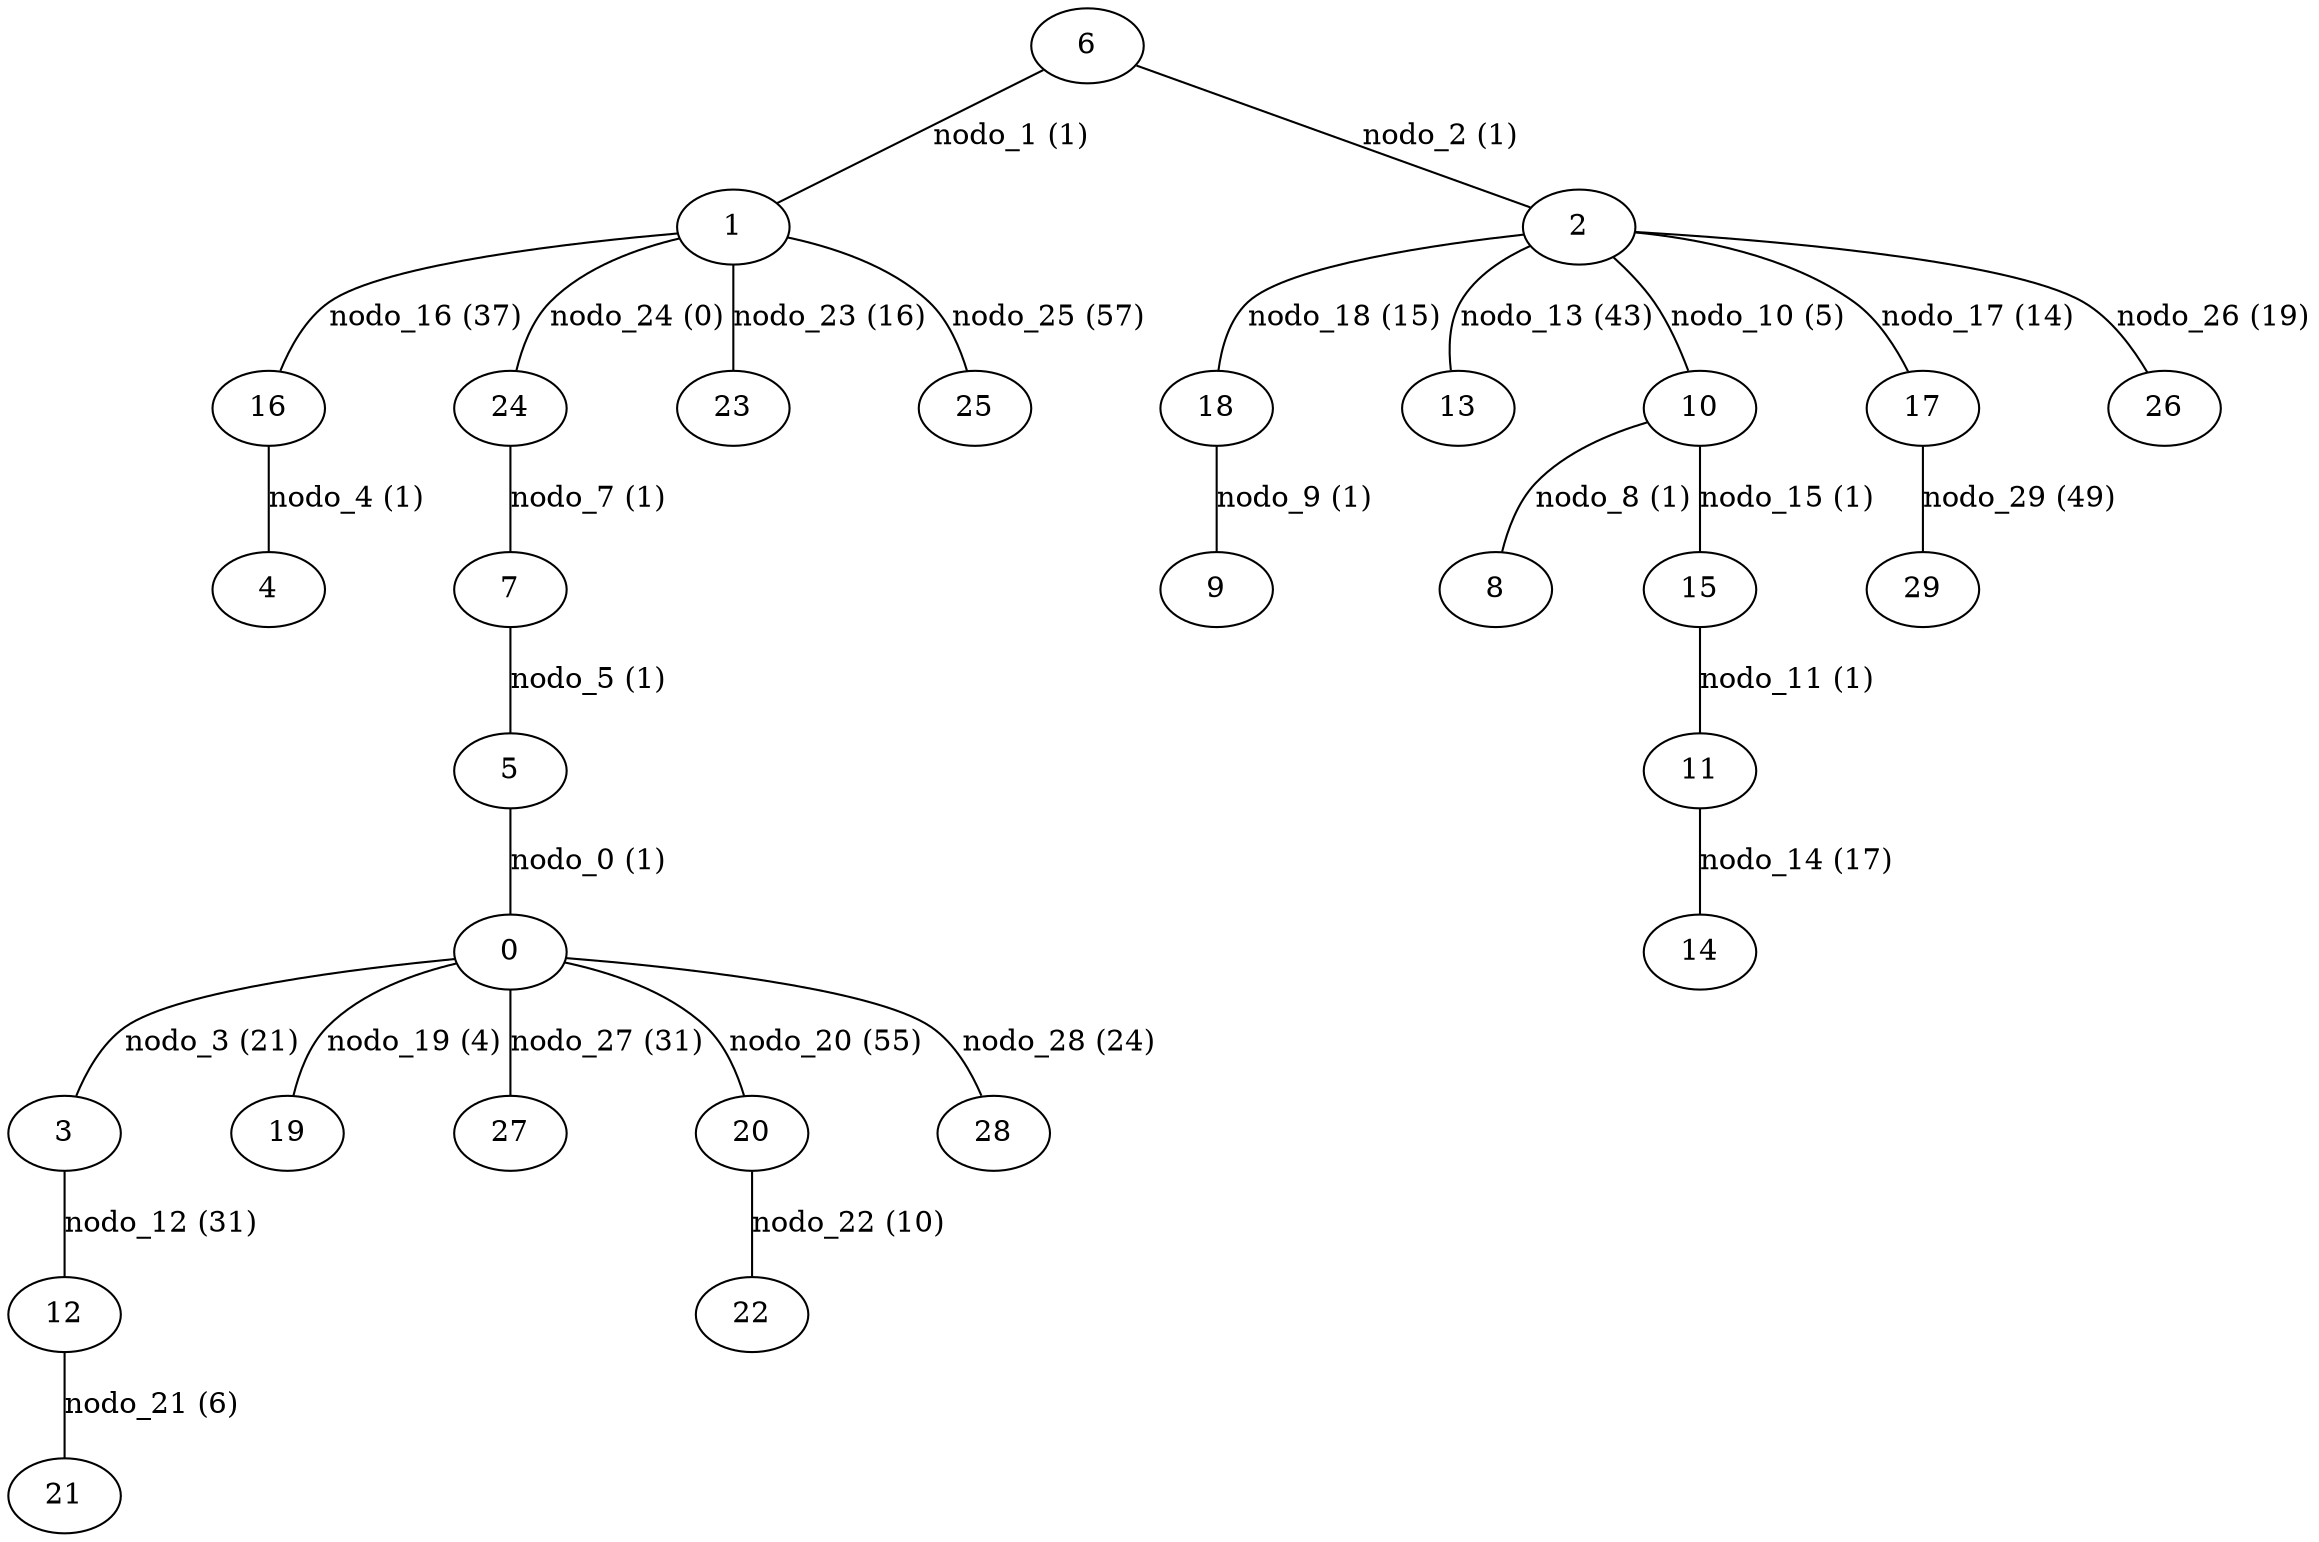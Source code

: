 graph {
  6 -- 1 [label="nodo_1 (1)"];
  6 -- 2 [label="nodo_2 (1)"];
  18 -- 9 [label="nodo_9 (1)"];
  2 -- 13 [label="nodo_13 (43)"];
  0 -- 3 [label="nodo_3 (21)"];
  16 -- 4 [label="nodo_4 (1)"];
  7 -- 5 [label="nodo_5 (1)"];
  24 -- 7 [label="nodo_7 (1)"];
  1 -- 16 [label="nodo_16 (37)"];
  1 -- 23 [label="nodo_23 (16)"];
  1 -- 24 [label="nodo_24 (0)"];
  1 -- 25 [label="nodo_25 (57)"];
  10 -- 8 [label="nodo_8 (1)"];
  2 -- 10 [label="nodo_10 (5)"];
  2 -- 17 [label="nodo_17 (14)"];
  2 -- 18 [label="nodo_18 (15)"];
  0 -- 19 [label="nodo_19 (4)"];
  2 -- 26 [label="nodo_26 (19)"];
  5 -- 0 [label="nodo_0 (1)"];
  0 -- 27 [label="nodo_27 (31)"];
  0 -- 20 [label="nodo_20 (55)"];
  0 -- 28 [label="nodo_28 (24)"];
  17 -- 29 [label="nodo_29 (49)"];
  15 -- 11 [label="nodo_11 (1)"];
  10 -- 15 [label="nodo_15 (1)"];
  11 -- 14 [label="nodo_14 (17)"];
  20 -- 22 [label="nodo_22 (10)"];
  3 -- 12 [label="nodo_12 (31)"];
  12 -- 21 [label="nodo_21 (6)"];
}